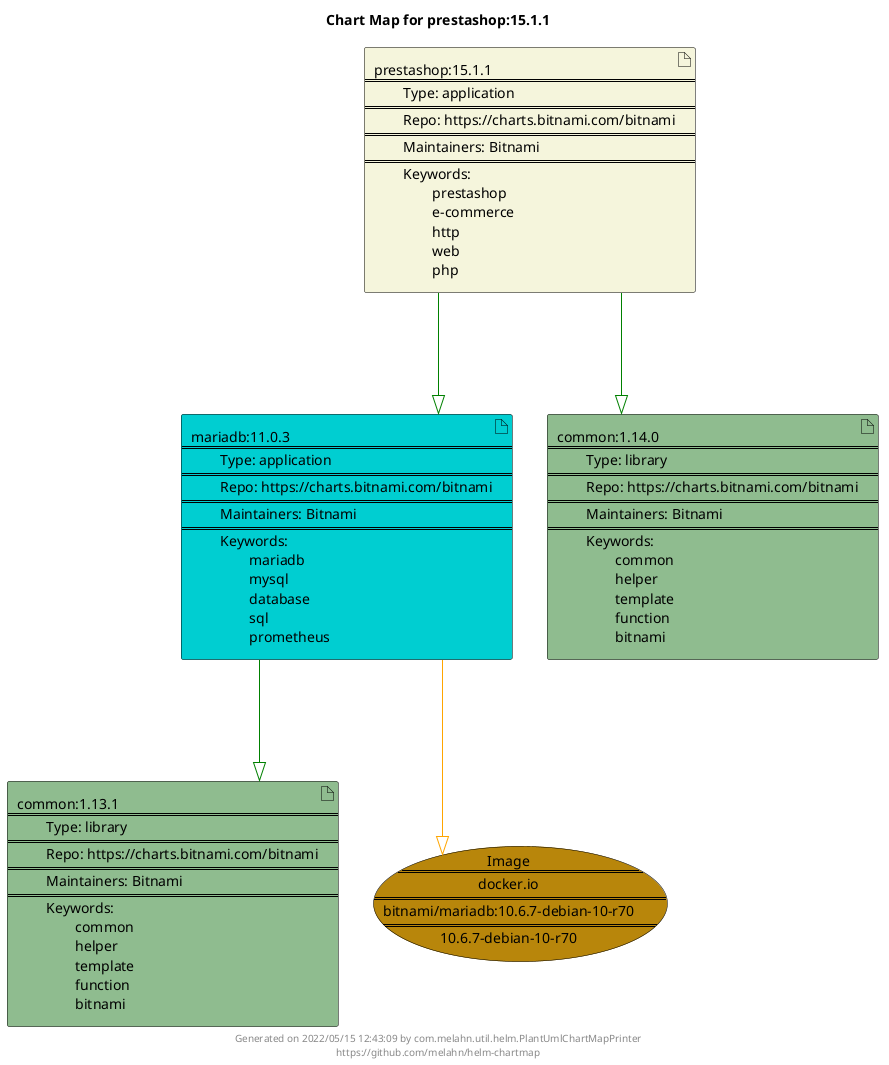 @startuml
skinparam linetype ortho
skinparam backgroundColor white
skinparam usecaseBorderColor black
skinparam usecaseArrowColor LightSlateGray
skinparam artifactBorderColor black
skinparam artifactArrowColor LightSlateGray

title Chart Map for prestashop:15.1.1

'There are 4 referenced Helm Charts
artifact "common:1.13.1\n====\n\tType: library\n====\n\tRepo: https://charts.bitnami.com/bitnami\n====\n\tMaintainers: Bitnami\n====\n\tKeywords: \n\t\tcommon\n\t\thelper\n\t\ttemplate\n\t\tfunction\n\t\tbitnami" as common_1_13_1 #DarkSeaGreen
artifact "prestashop:15.1.1\n====\n\tType: application\n====\n\tRepo: https://charts.bitnami.com/bitnami\n====\n\tMaintainers: Bitnami\n====\n\tKeywords: \n\t\tprestashop\n\t\te-commerce\n\t\thttp\n\t\tweb\n\t\tphp" as prestashop_15_1_1 #Beige
artifact "mariadb:11.0.3\n====\n\tType: application\n====\n\tRepo: https://charts.bitnami.com/bitnami\n====\n\tMaintainers: Bitnami\n====\n\tKeywords: \n\t\tmariadb\n\t\tmysql\n\t\tdatabase\n\t\tsql\n\t\tprometheus" as mariadb_11_0_3 #DarkTurquoise
artifact "common:1.14.0\n====\n\tType: library\n====\n\tRepo: https://charts.bitnami.com/bitnami\n====\n\tMaintainers: Bitnami\n====\n\tKeywords: \n\t\tcommon\n\t\thelper\n\t\ttemplate\n\t\tfunction\n\t\tbitnami" as common_1_14_0 #DarkSeaGreen

'There is one referenced Docker Image
usecase "Image\n====\ndocker.io\n====\nbitnami/mariadb:10.6.7-debian-10-r70\n====\n10.6.7-debian-10-r70" as docker_io_bitnami_mariadb_10_6_7_debian_10_r70 #DarkGoldenRod

'Chart Dependencies
prestashop_15_1_1--[#green]-|>common_1_14_0
prestashop_15_1_1--[#green]-|>mariadb_11_0_3
mariadb_11_0_3--[#green]-|>common_1_13_1
mariadb_11_0_3--[#orange]-|>docker_io_bitnami_mariadb_10_6_7_debian_10_r70

center footer Generated on 2022/05/15 12:43:09 by com.melahn.util.helm.PlantUmlChartMapPrinter\nhttps://github.com/melahn/helm-chartmap
@enduml
